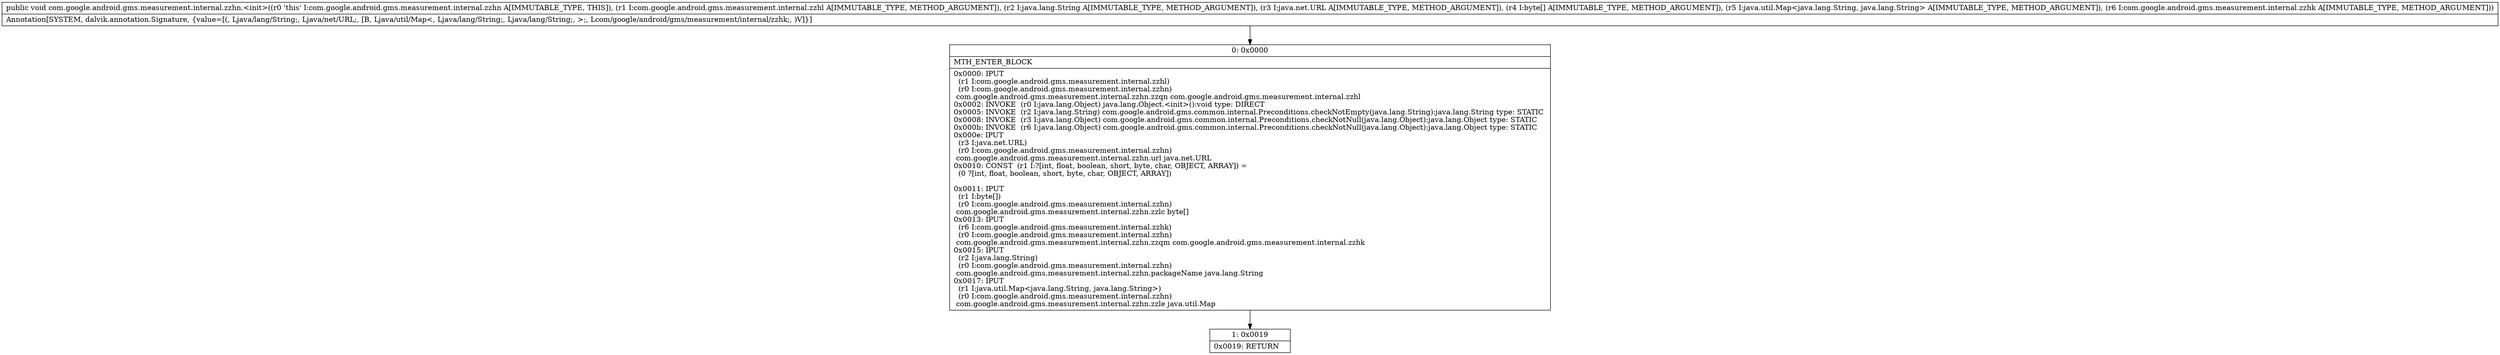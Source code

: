 digraph "CFG forcom.google.android.gms.measurement.internal.zzhn.\<init\>(Lcom\/google\/android\/gms\/measurement\/internal\/zzhl;Ljava\/lang\/String;Ljava\/net\/URL;[BLjava\/util\/Map;Lcom\/google\/android\/gms\/measurement\/internal\/zzhk;)V" {
Node_0 [shape=record,label="{0\:\ 0x0000|MTH_ENTER_BLOCK\l|0x0000: IPUT  \l  (r1 I:com.google.android.gms.measurement.internal.zzhl)\l  (r0 I:com.google.android.gms.measurement.internal.zzhn)\l com.google.android.gms.measurement.internal.zzhn.zzqn com.google.android.gms.measurement.internal.zzhl \l0x0002: INVOKE  (r0 I:java.lang.Object) java.lang.Object.\<init\>():void type: DIRECT \l0x0005: INVOKE  (r2 I:java.lang.String) com.google.android.gms.common.internal.Preconditions.checkNotEmpty(java.lang.String):java.lang.String type: STATIC \l0x0008: INVOKE  (r3 I:java.lang.Object) com.google.android.gms.common.internal.Preconditions.checkNotNull(java.lang.Object):java.lang.Object type: STATIC \l0x000b: INVOKE  (r6 I:java.lang.Object) com.google.android.gms.common.internal.Preconditions.checkNotNull(java.lang.Object):java.lang.Object type: STATIC \l0x000e: IPUT  \l  (r3 I:java.net.URL)\l  (r0 I:com.google.android.gms.measurement.internal.zzhn)\l com.google.android.gms.measurement.internal.zzhn.url java.net.URL \l0x0010: CONST  (r1 I:?[int, float, boolean, short, byte, char, OBJECT, ARRAY]) = \l  (0 ?[int, float, boolean, short, byte, char, OBJECT, ARRAY])\l \l0x0011: IPUT  \l  (r1 I:byte[])\l  (r0 I:com.google.android.gms.measurement.internal.zzhn)\l com.google.android.gms.measurement.internal.zzhn.zzlc byte[] \l0x0013: IPUT  \l  (r6 I:com.google.android.gms.measurement.internal.zzhk)\l  (r0 I:com.google.android.gms.measurement.internal.zzhn)\l com.google.android.gms.measurement.internal.zzhn.zzqm com.google.android.gms.measurement.internal.zzhk \l0x0015: IPUT  \l  (r2 I:java.lang.String)\l  (r0 I:com.google.android.gms.measurement.internal.zzhn)\l com.google.android.gms.measurement.internal.zzhn.packageName java.lang.String \l0x0017: IPUT  \l  (r1 I:java.util.Map\<java.lang.String, java.lang.String\>)\l  (r0 I:com.google.android.gms.measurement.internal.zzhn)\l com.google.android.gms.measurement.internal.zzhn.zzle java.util.Map \l}"];
Node_1 [shape=record,label="{1\:\ 0x0019|0x0019: RETURN   \l}"];
MethodNode[shape=record,label="{public void com.google.android.gms.measurement.internal.zzhn.\<init\>((r0 'this' I:com.google.android.gms.measurement.internal.zzhn A[IMMUTABLE_TYPE, THIS]), (r1 I:com.google.android.gms.measurement.internal.zzhl A[IMMUTABLE_TYPE, METHOD_ARGUMENT]), (r2 I:java.lang.String A[IMMUTABLE_TYPE, METHOD_ARGUMENT]), (r3 I:java.net.URL A[IMMUTABLE_TYPE, METHOD_ARGUMENT]), (r4 I:byte[] A[IMMUTABLE_TYPE, METHOD_ARGUMENT]), (r5 I:java.util.Map\<java.lang.String, java.lang.String\> A[IMMUTABLE_TYPE, METHOD_ARGUMENT]), (r6 I:com.google.android.gms.measurement.internal.zzhk A[IMMUTABLE_TYPE, METHOD_ARGUMENT]))  | Annotation[SYSTEM, dalvik.annotation.Signature, \{value=[(, Ljava\/lang\/String;, Ljava\/net\/URL;, [B, Ljava\/util\/Map\<, Ljava\/lang\/String;, Ljava\/lang\/String;, \>;, Lcom\/google\/android\/gms\/measurement\/internal\/zzhk;, )V]\}]\l}"];
MethodNode -> Node_0;
Node_0 -> Node_1;
}


